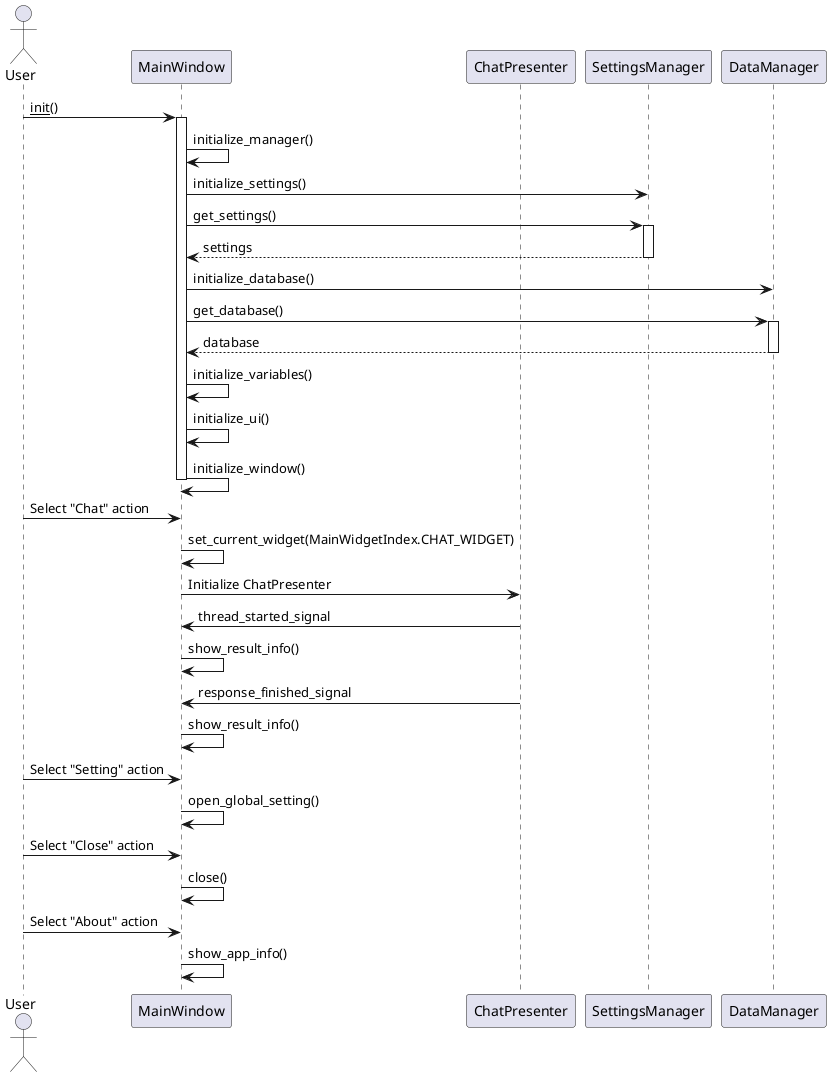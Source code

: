 @startuml
actor User
participant MainWindow
participant ChatPresenter

User -> MainWindow: __init__()
activate MainWindow
MainWindow -> MainWindow: initialize_manager()
MainWindow -> SettingsManager: initialize_settings()
MainWindow -> SettingsManager: get_settings()
activate SettingsManager
SettingsManager --> MainWindow: settings
deactivate SettingsManager
MainWindow -> DataManager: initialize_database()
MainWindow -> DataManager: get_database()
activate DataManager
DataManager --> MainWindow: database
deactivate DataManager
MainWindow -> MainWindow: initialize_variables()
MainWindow -> MainWindow: initialize_ui()
MainWindow -> MainWindow: initialize_window()
deactivate MainWindow

User -> MainWindow: Select "Chat" action
MainWindow -> MainWindow: set_current_widget(MainWidgetIndex.CHAT_WIDGET)
MainWindow -> ChatPresenter: Initialize ChatPresenter
ChatPresenter -> MainWindow: thread_started_signal
MainWindow -> MainWindow: show_result_info()
ChatPresenter -> MainWindow: response_finished_signal
MainWindow -> MainWindow: show_result_info()

User -> MainWindow: Select "Setting" action
MainWindow -> MainWindow: open_global_setting()

User -> MainWindow: Select "Close" action
MainWindow -> MainWindow: close()

User -> MainWindow: Select "About" action
MainWindow -> MainWindow: show_app_info()

@enduml